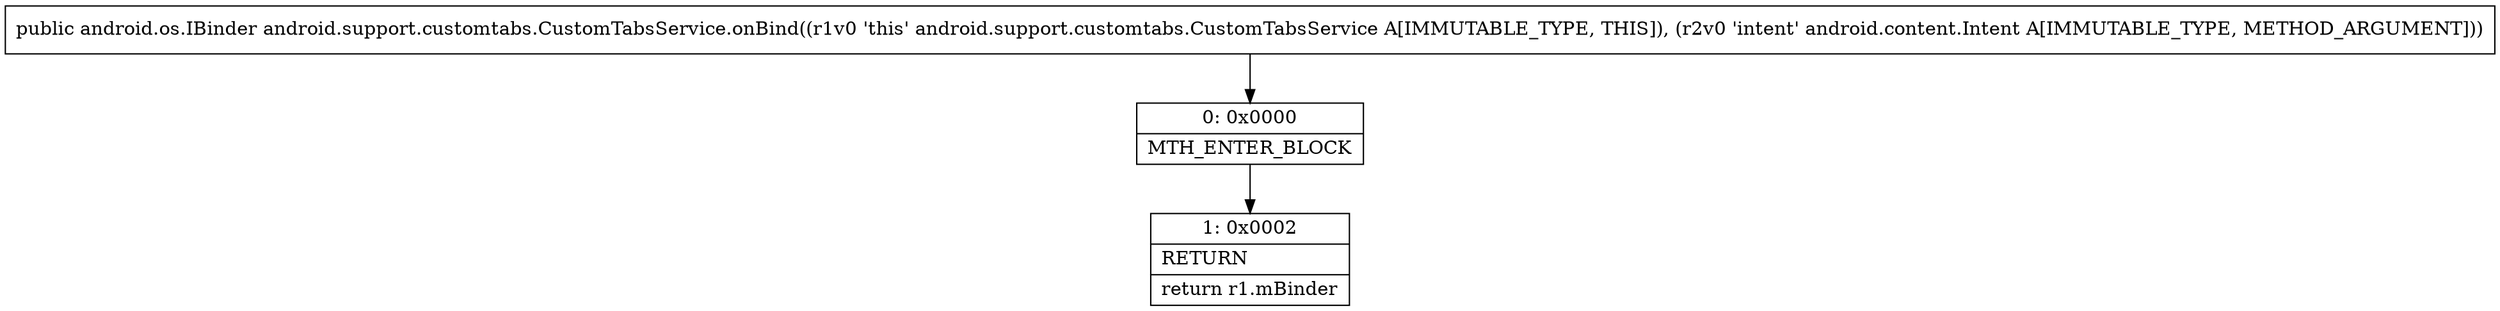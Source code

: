 digraph "CFG forandroid.support.customtabs.CustomTabsService.onBind(Landroid\/content\/Intent;)Landroid\/os\/IBinder;" {
Node_0 [shape=record,label="{0\:\ 0x0000|MTH_ENTER_BLOCK\l}"];
Node_1 [shape=record,label="{1\:\ 0x0002|RETURN\l|return r1.mBinder\l}"];
MethodNode[shape=record,label="{public android.os.IBinder android.support.customtabs.CustomTabsService.onBind((r1v0 'this' android.support.customtabs.CustomTabsService A[IMMUTABLE_TYPE, THIS]), (r2v0 'intent' android.content.Intent A[IMMUTABLE_TYPE, METHOD_ARGUMENT])) }"];
MethodNode -> Node_0;
Node_0 -> Node_1;
}

